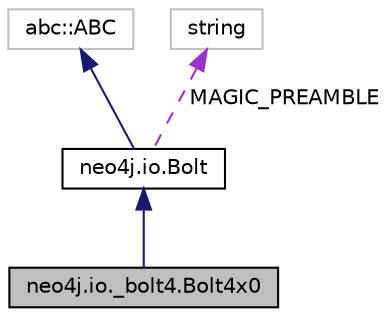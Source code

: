 digraph "neo4j.io._bolt4.Bolt4x0"
{
 // LATEX_PDF_SIZE
  edge [fontname="Helvetica",fontsize="10",labelfontname="Helvetica",labelfontsize="10"];
  node [fontname="Helvetica",fontsize="10",shape=record];
  Node1 [label="neo4j.io._bolt4.Bolt4x0",height=0.2,width=0.4,color="black", fillcolor="grey75", style="filled", fontcolor="black",tooltip=" "];
  Node2 -> Node1 [dir="back",color="midnightblue",fontsize="10",style="solid",fontname="Helvetica"];
  Node2 [label="neo4j.io.Bolt",height=0.2,width=0.4,color="black", fillcolor="white", style="filled",URL="$db/dec/classneo4j_1_1io_1_1_bolt.html",tooltip=" "];
  Node3 -> Node2 [dir="back",color="midnightblue",fontsize="10",style="solid",fontname="Helvetica"];
  Node3 [label="abc::ABC",height=0.2,width=0.4,color="grey75", fillcolor="white", style="filled",tooltip=" "];
  Node4 -> Node2 [dir="back",color="darkorchid3",fontsize="10",style="dashed",label=" MAGIC_PREAMBLE" ,fontname="Helvetica"];
  Node4 [label="string",height=0.2,width=0.4,color="grey75", fillcolor="white", style="filled",tooltip=" "];
}
